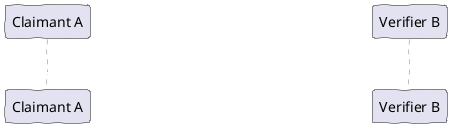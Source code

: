@startuml

participant "Claimant A" as C
participant "Verifier B" as V

skinparam backgroundColor transparent
skinparam handwritten true

skinparam sequence {
ArrowColor White
ArrowFontName Ubuntu Monospace
ArrowFontColor White
  
LifeLineBorderColor Grey
LifeLineBackgroundColor #A9DCDF

ParticipantBorderColor White
ParticipantBackgroundColor #111111
ParticipantFontName Ubuntu Monospace
ParticipantFontSize 17
ParticipantFontColor White
}

C -> V: "I'm A and here's the evidence that proves my identity!"

@enduml
